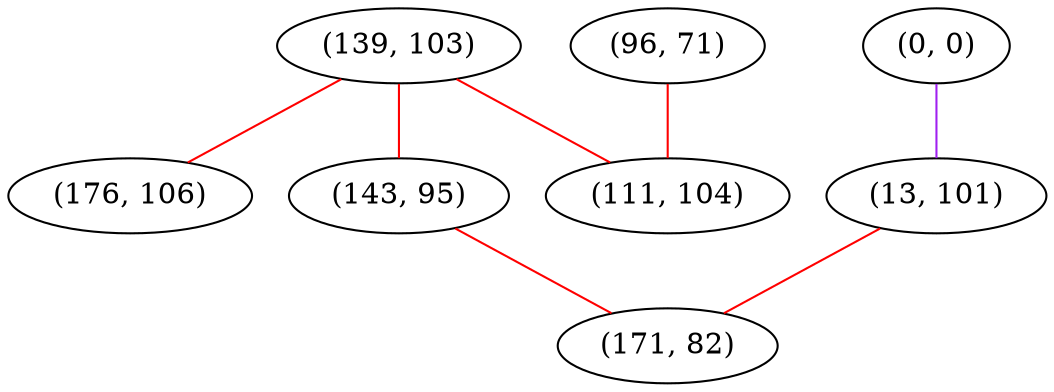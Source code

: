 graph "" {
"(139, 103)";
"(0, 0)";
"(176, 106)";
"(13, 101)";
"(96, 71)";
"(143, 95)";
"(111, 104)";
"(171, 82)";
"(139, 103)" -- "(111, 104)"  [color=red, key=0, weight=1];
"(139, 103)" -- "(143, 95)"  [color=red, key=0, weight=1];
"(139, 103)" -- "(176, 106)"  [color=red, key=0, weight=1];
"(0, 0)" -- "(13, 101)"  [color=purple, key=0, weight=4];
"(13, 101)" -- "(171, 82)"  [color=red, key=0, weight=1];
"(96, 71)" -- "(111, 104)"  [color=red, key=0, weight=1];
"(143, 95)" -- "(171, 82)"  [color=red, key=0, weight=1];
}
